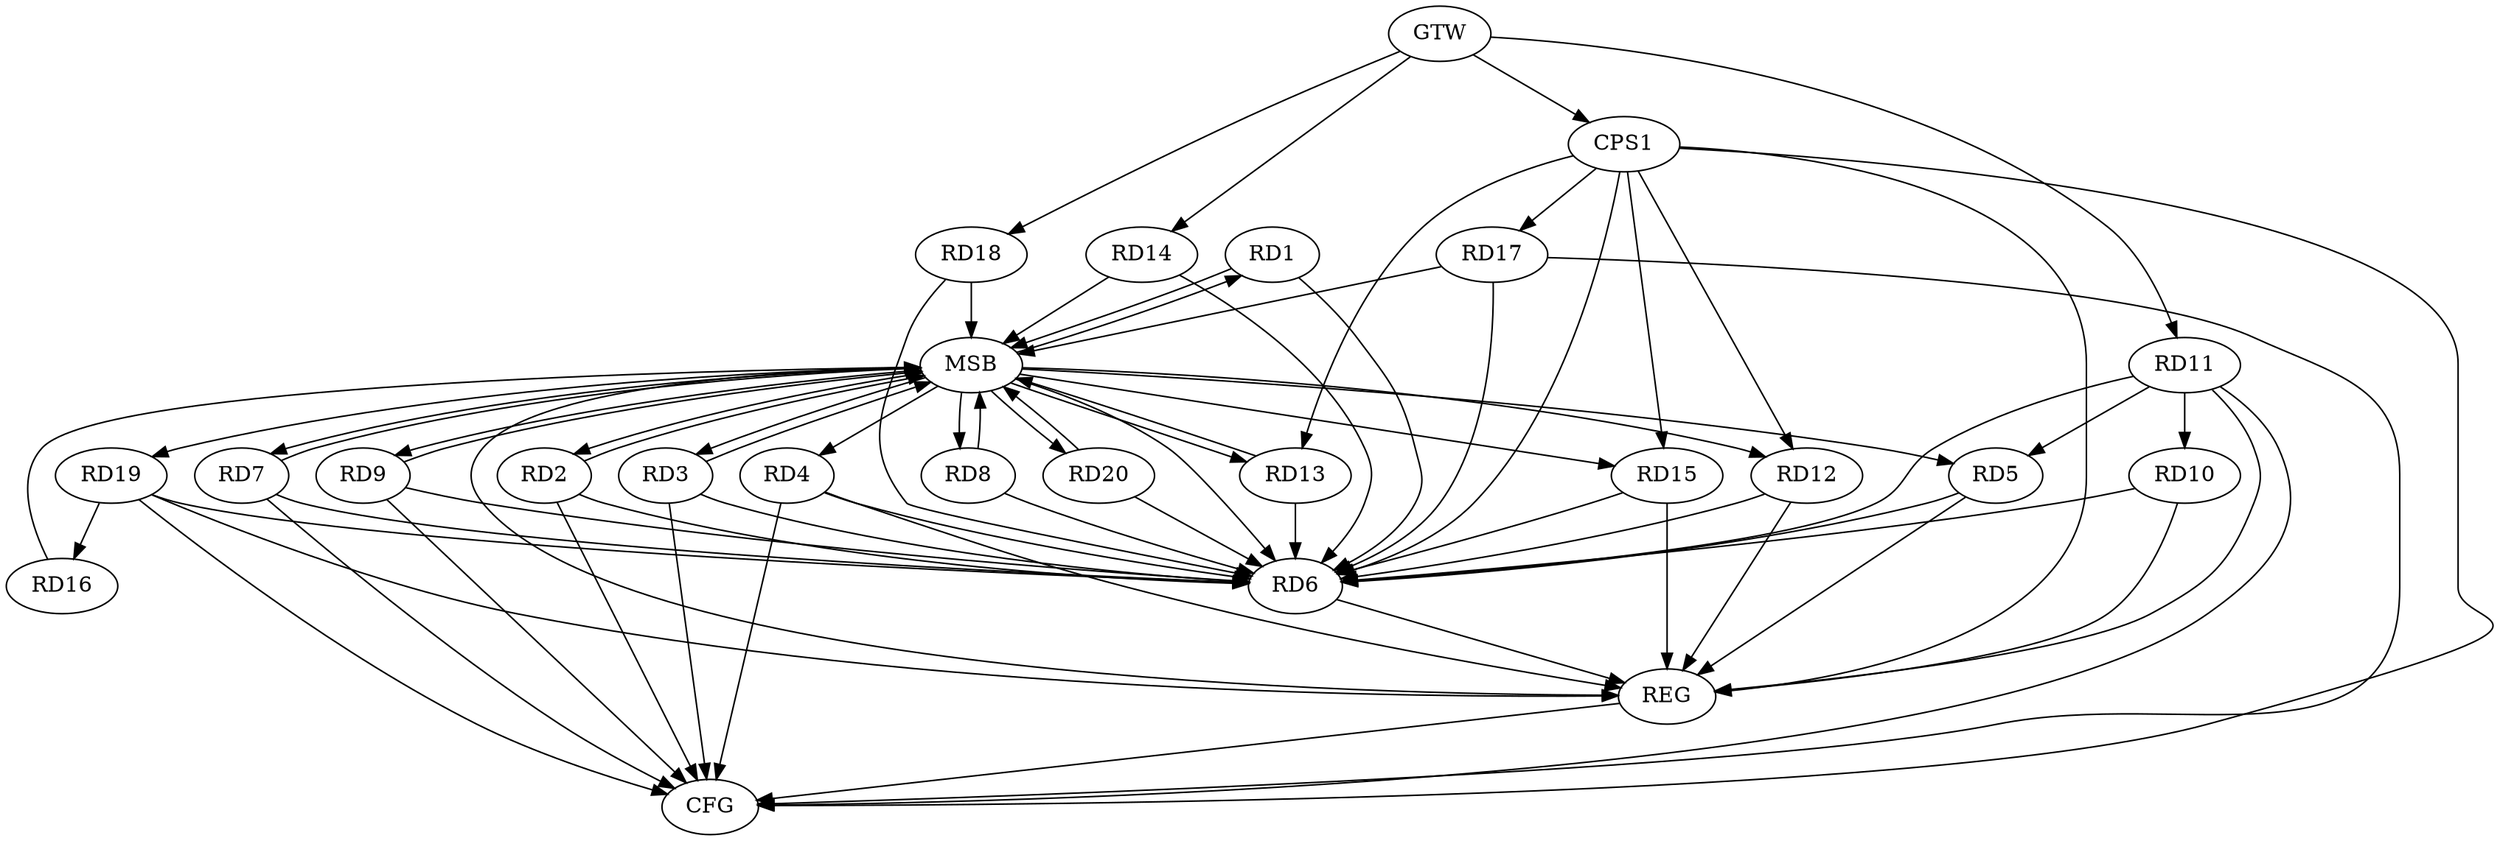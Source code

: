 strict digraph G {
  RD1 [ label="RD1" ];
  RD2 [ label="RD2" ];
  RD3 [ label="RD3" ];
  RD4 [ label="RD4" ];
  RD5 [ label="RD5" ];
  RD6 [ label="RD6" ];
  RD7 [ label="RD7" ];
  RD8 [ label="RD8" ];
  RD9 [ label="RD9" ];
  RD10 [ label="RD10" ];
  RD11 [ label="RD11" ];
  RD12 [ label="RD12" ];
  RD13 [ label="RD13" ];
  RD14 [ label="RD14" ];
  RD15 [ label="RD15" ];
  RD16 [ label="RD16" ];
  RD17 [ label="RD17" ];
  RD18 [ label="RD18" ];
  RD19 [ label="RD19" ];
  RD20 [ label="RD20" ];
  CPS1 [ label="CPS1" ];
  GTW [ label="GTW" ];
  REG [ label="REG" ];
  MSB [ label="MSB" ];
  CFG [ label="CFG" ];
  RD11 -> RD5;
  RD19 -> RD6;
  RD11 -> RD10;
  RD19 -> RD16;
  CPS1 -> RD6;
  CPS1 -> RD12;
  CPS1 -> RD13;
  CPS1 -> RD15;
  CPS1 -> RD17;
  GTW -> RD11;
  GTW -> RD14;
  GTW -> RD18;
  GTW -> CPS1;
  RD4 -> REG;
  RD5 -> REG;
  RD6 -> REG;
  RD10 -> REG;
  RD11 -> REG;
  RD12 -> REG;
  RD15 -> REG;
  RD19 -> REG;
  CPS1 -> REG;
  RD1 -> MSB;
  MSB -> RD7;
  MSB -> REG;
  RD2 -> MSB;
  MSB -> RD3;
  MSB -> RD8;
  MSB -> RD19;
  RD3 -> MSB;
  MSB -> RD4;
  MSB -> RD5;
  RD7 -> MSB;
  MSB -> RD1;
  MSB -> RD9;
  RD8 -> MSB;
  MSB -> RD12;
  RD9 -> MSB;
  MSB -> RD6;
  MSB -> RD13;
  MSB -> RD15;
  RD13 -> MSB;
  RD14 -> MSB;
  RD16 -> MSB;
  MSB -> RD2;
  MSB -> RD20;
  RD17 -> MSB;
  RD18 -> MSB;
  RD20 -> MSB;
  RD3 -> CFG;
  RD19 -> CFG;
  CPS1 -> CFG;
  RD4 -> CFG;
  RD2 -> CFG;
  RD11 -> CFG;
  RD7 -> CFG;
  RD9 -> CFG;
  RD17 -> CFG;
  REG -> CFG;
  RD13 -> RD6;
  RD2 -> RD6;
  RD12 -> RD6;
  RD11 -> RD6;
  RD5 -> RD6;
  RD20 -> RD6;
  RD3 -> RD6;
  RD1 -> RD6;
  RD15 -> RD6;
  RD14 -> RD6;
  RD10 -> RD6;
  RD4 -> RD6;
  RD8 -> RD6;
  RD7 -> RD6;
  RD9 -> RD6;
  RD17 -> RD6;
  RD18 -> RD6;
}
